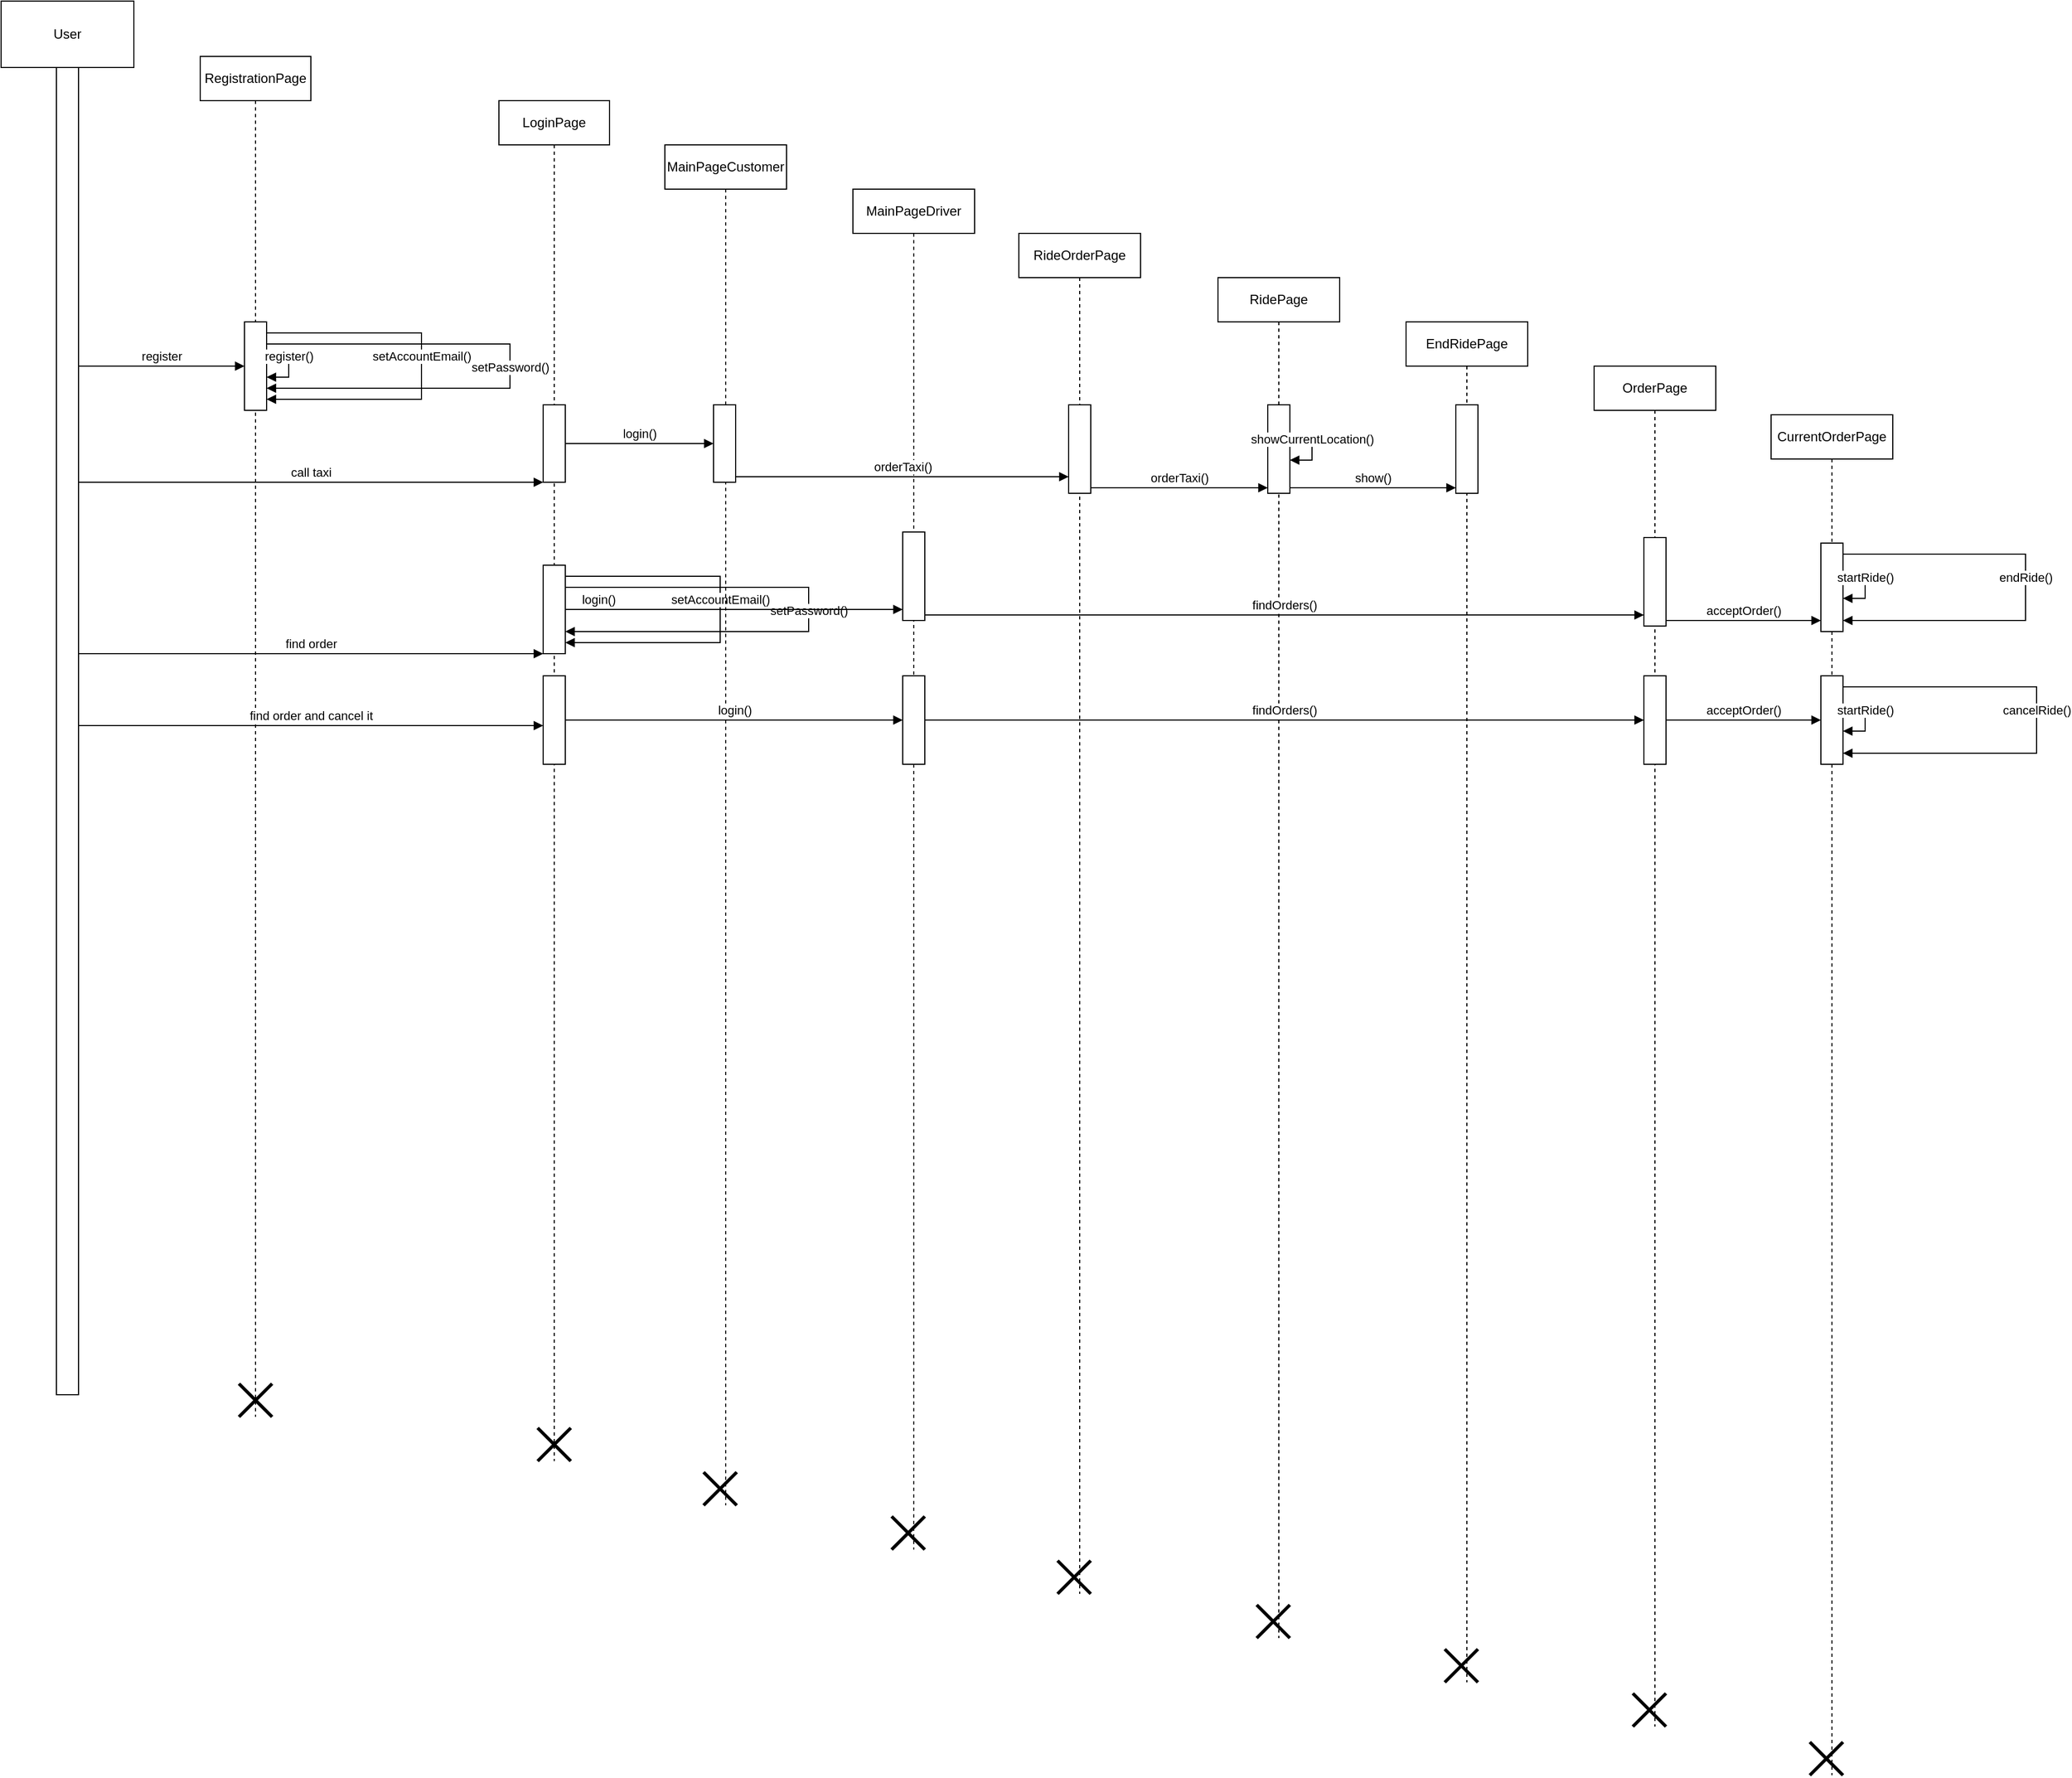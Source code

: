 <mxfile version="22.0.4" type="github">
  <diagram name="Страница — 1" id="l8LlNZg6rUj_ulNN_cUZ">
    <mxGraphModel dx="1657" dy="460" grid="1" gridSize="10" guides="1" tooltips="1" connect="1" arrows="1" fold="1" page="1" pageScale="1" pageWidth="827" pageHeight="1169" math="0" shadow="0">
      <root>
        <mxCell id="0" />
        <mxCell id="1" parent="0" />
        <mxCell id="eOe7ErlNW58BYiNXJ7lQ-5" value="" style="endArrow=none;dashed=1;html=1;rounded=0;" edge="1" parent="1">
          <mxGeometry width="50" height="50" relative="1" as="geometry">
            <mxPoint x="340" y="300" as="sourcePoint" />
            <mxPoint x="340" y="300" as="targetPoint" />
          </mxGeometry>
        </mxCell>
        <mxCell id="eOe7ErlNW58BYiNXJ7lQ-17" value="RegistrationPage" style="shape=umlLifeline;perimeter=lifelinePerimeter;whiteSpace=wrap;html=1;container=0;dropTarget=0;collapsible=0;recursiveResize=0;outlineConnect=0;portConstraint=eastwest;newEdgeStyle={&quot;edgeStyle&quot;:&quot;elbowEdgeStyle&quot;,&quot;elbow&quot;:&quot;vertical&quot;,&quot;curved&quot;:0,&quot;rounded&quot;:0};" vertex="1" parent="1">
          <mxGeometry x="40" y="200" width="100" height="1230" as="geometry" />
        </mxCell>
        <mxCell id="eOe7ErlNW58BYiNXJ7lQ-18" value="" style="html=1;points=[[0,0,0,0,5],[0,1,0,0,-5],[1,0,0,0,5],[1,1,0,0,-5]];perimeter=orthogonalPerimeter;outlineConnect=0;targetShapes=umlLifeline;portConstraint=eastwest;newEdgeStyle={&quot;curved&quot;:0,&quot;rounded&quot;:0};" vertex="1" parent="eOe7ErlNW58BYiNXJ7lQ-17">
          <mxGeometry x="40" y="240" width="20" height="80" as="geometry" />
        </mxCell>
        <mxCell id="eOe7ErlNW58BYiNXJ7lQ-19" value="" style="shape=umlDestroy;whiteSpace=wrap;html=1;strokeWidth=3;targetShapes=umlLifeline;" vertex="1" parent="eOe7ErlNW58BYiNXJ7lQ-17">
          <mxGeometry x="35" y="1200" width="30" height="30" as="geometry" />
        </mxCell>
        <mxCell id="eOe7ErlNW58BYiNXJ7lQ-31" value="register()" style="html=1;verticalAlign=bottom;endArrow=block;curved=0;rounded=0;" edge="1" parent="eOe7ErlNW58BYiNXJ7lQ-17" source="eOe7ErlNW58BYiNXJ7lQ-18" target="eOe7ErlNW58BYiNXJ7lQ-18">
          <mxGeometry width="80" relative="1" as="geometry">
            <mxPoint x="70" y="260" as="sourcePoint" />
            <mxPoint x="220" y="260" as="targetPoint" />
          </mxGeometry>
        </mxCell>
        <mxCell id="eOe7ErlNW58BYiNXJ7lQ-95" value="setAccountEmail()" style="html=1;verticalAlign=bottom;endArrow=block;curved=0;rounded=0;" edge="1" parent="eOe7ErlNW58BYiNXJ7lQ-17" source="eOe7ErlNW58BYiNXJ7lQ-18" target="eOe7ErlNW58BYiNXJ7lQ-18">
          <mxGeometry width="80" relative="1" as="geometry">
            <mxPoint x="60" y="240" as="sourcePoint" />
            <mxPoint x="210" y="240" as="targetPoint" />
            <Array as="points">
              <mxPoint x="200" y="250" />
              <mxPoint x="200" y="310" />
            </Array>
          </mxGeometry>
        </mxCell>
        <mxCell id="eOe7ErlNW58BYiNXJ7lQ-99" value="setPassword()" style="html=1;verticalAlign=bottom;endArrow=block;curved=0;rounded=0;" edge="1" parent="eOe7ErlNW58BYiNXJ7lQ-17" source="eOe7ErlNW58BYiNXJ7lQ-18" target="eOe7ErlNW58BYiNXJ7lQ-18">
          <mxGeometry x="0.042" width="80" relative="1" as="geometry">
            <mxPoint x="110" y="260" as="sourcePoint" />
            <mxPoint x="300" y="270" as="targetPoint" />
            <Array as="points">
              <mxPoint x="280" y="260" />
            </Array>
            <mxPoint as="offset" />
          </mxGeometry>
        </mxCell>
        <mxCell id="eOe7ErlNW58BYiNXJ7lQ-20" value="LoginPage" style="shape=umlLifeline;perimeter=lifelinePerimeter;whiteSpace=wrap;html=1;container=0;dropTarget=0;collapsible=0;recursiveResize=0;outlineConnect=0;portConstraint=eastwest;newEdgeStyle={&quot;edgeStyle&quot;:&quot;elbowEdgeStyle&quot;,&quot;elbow&quot;:&quot;vertical&quot;,&quot;curved&quot;:0,&quot;rounded&quot;:0};" vertex="1" parent="1">
          <mxGeometry x="310" y="240" width="100" height="1230" as="geometry" />
        </mxCell>
        <mxCell id="eOe7ErlNW58BYiNXJ7lQ-21" value="" style="html=1;points=[[0,0,0,0,5],[0,1,0,0,-5],[1,0,0,0,5],[1,1,0,0,-5]];perimeter=orthogonalPerimeter;outlineConnect=0;targetShapes=umlLifeline;portConstraint=eastwest;newEdgeStyle={&quot;curved&quot;:0,&quot;rounded&quot;:0};" vertex="1" parent="eOe7ErlNW58BYiNXJ7lQ-20">
          <mxGeometry x="40" y="275" width="20" height="70" as="geometry" />
        </mxCell>
        <mxCell id="eOe7ErlNW58BYiNXJ7lQ-22" value="" style="shape=umlDestroy;whiteSpace=wrap;html=1;strokeWidth=3;targetShapes=umlLifeline;" vertex="1" parent="eOe7ErlNW58BYiNXJ7lQ-20">
          <mxGeometry x="35" y="1200" width="30" height="30" as="geometry" />
        </mxCell>
        <mxCell id="eOe7ErlNW58BYiNXJ7lQ-74" value="" style="html=1;points=[[0,0,0,0,5],[0,1,0,0,-5],[1,0,0,0,5],[1,1,0,0,-5]];perimeter=orthogonalPerimeter;outlineConnect=0;targetShapes=umlLifeline;portConstraint=eastwest;newEdgeStyle={&quot;curved&quot;:0,&quot;rounded&quot;:0};" vertex="1" parent="eOe7ErlNW58BYiNXJ7lQ-20">
          <mxGeometry x="40" y="520" width="20" height="80" as="geometry" />
        </mxCell>
        <mxCell id="eOe7ErlNW58BYiNXJ7lQ-101" value="" style="html=1;points=[[0,0,0,0,5],[0,1,0,0,-5],[1,0,0,0,5],[1,1,0,0,-5]];perimeter=orthogonalPerimeter;outlineConnect=0;targetShapes=umlLifeline;portConstraint=eastwest;newEdgeStyle={&quot;curved&quot;:0,&quot;rounded&quot;:0};" vertex="1" parent="eOe7ErlNW58BYiNXJ7lQ-20">
          <mxGeometry x="40" y="420" width="20" height="80" as="geometry" />
        </mxCell>
        <mxCell id="eOe7ErlNW58BYiNXJ7lQ-103" value="setAccountEmail()" style="html=1;verticalAlign=bottom;endArrow=block;curved=0;rounded=0;" edge="1" parent="eOe7ErlNW58BYiNXJ7lQ-20" source="eOe7ErlNW58BYiNXJ7lQ-101" target="eOe7ErlNW58BYiNXJ7lQ-101">
          <mxGeometry width="80" relative="1" as="geometry">
            <mxPoint x="60" y="420" as="sourcePoint" />
            <mxPoint x="210" y="420" as="targetPoint" />
            <Array as="points">
              <mxPoint x="200" y="430" />
              <mxPoint x="200" y="490" />
            </Array>
            <mxPoint as="offset" />
          </mxGeometry>
        </mxCell>
        <mxCell id="eOe7ErlNW58BYiNXJ7lQ-104" value="setPassword()" style="html=1;verticalAlign=bottom;endArrow=block;curved=0;rounded=0;" edge="1" parent="eOe7ErlNW58BYiNXJ7lQ-20" source="eOe7ErlNW58BYiNXJ7lQ-101" target="eOe7ErlNW58BYiNXJ7lQ-101">
          <mxGeometry x="0.042" width="80" relative="1" as="geometry">
            <mxPoint x="110" y="440" as="sourcePoint" />
            <mxPoint x="300" y="450" as="targetPoint" />
            <Array as="points">
              <mxPoint x="280" y="440" />
            </Array>
            <mxPoint as="offset" />
          </mxGeometry>
        </mxCell>
        <mxCell id="eOe7ErlNW58BYiNXJ7lQ-23" value="MainPageCustomer" style="shape=umlLifeline;perimeter=lifelinePerimeter;whiteSpace=wrap;html=1;container=0;dropTarget=0;collapsible=0;recursiveResize=0;outlineConnect=0;portConstraint=eastwest;newEdgeStyle={&quot;edgeStyle&quot;:&quot;elbowEdgeStyle&quot;,&quot;elbow&quot;:&quot;vertical&quot;,&quot;curved&quot;:0,&quot;rounded&quot;:0};" vertex="1" parent="1">
          <mxGeometry x="460" y="280" width="110" height="1230" as="geometry" />
        </mxCell>
        <mxCell id="eOe7ErlNW58BYiNXJ7lQ-24" value="" style="html=1;points=[[0,0,0,0,5],[0,1,0,0,-5],[1,0,0,0,5],[1,1,0,0,-5]];perimeter=orthogonalPerimeter;outlineConnect=0;targetShapes=umlLifeline;portConstraint=eastwest;newEdgeStyle={&quot;curved&quot;:0,&quot;rounded&quot;:0};" vertex="1" parent="eOe7ErlNW58BYiNXJ7lQ-23">
          <mxGeometry x="44" y="235" width="20" height="70" as="geometry" />
        </mxCell>
        <mxCell id="eOe7ErlNW58BYiNXJ7lQ-25" value="" style="shape=umlDestroy;whiteSpace=wrap;html=1;strokeWidth=3;targetShapes=umlLifeline;" vertex="1" parent="eOe7ErlNW58BYiNXJ7lQ-23">
          <mxGeometry x="35" y="1200" width="30" height="30" as="geometry" />
        </mxCell>
        <mxCell id="eOe7ErlNW58BYiNXJ7lQ-28" value="" style="html=1;points=[[0,0,0,0,5],[0,1,0,0,-5],[1,0,0,0,5],[1,1,0,0,-5]];perimeter=orthogonalPerimeter;outlineConnect=0;targetShapes=umlLifeline;portConstraint=eastwest;newEdgeStyle={&quot;curved&quot;:0,&quot;rounded&quot;:0};" vertex="1" parent="1">
          <mxGeometry x="-90" y="200" width="20" height="1210" as="geometry" />
        </mxCell>
        <mxCell id="eOe7ErlNW58BYiNXJ7lQ-29" value="User" style="rounded=0;whiteSpace=wrap;html=1;" vertex="1" parent="1">
          <mxGeometry x="-140" y="150" width="120" height="60" as="geometry" />
        </mxCell>
        <mxCell id="eOe7ErlNW58BYiNXJ7lQ-30" value="register" style="html=1;verticalAlign=bottom;endArrow=block;curved=0;rounded=0;" edge="1" parent="1" target="eOe7ErlNW58BYiNXJ7lQ-18">
          <mxGeometry width="80" relative="1" as="geometry">
            <mxPoint x="-70" y="480" as="sourcePoint" />
            <mxPoint x="60" y="480" as="targetPoint" />
          </mxGeometry>
        </mxCell>
        <mxCell id="eOe7ErlNW58BYiNXJ7lQ-32" value="call taxi" style="html=1;verticalAlign=bottom;endArrow=block;curved=0;rounded=0;" edge="1" parent="1" source="eOe7ErlNW58BYiNXJ7lQ-28" target="eOe7ErlNW58BYiNXJ7lQ-21">
          <mxGeometry width="80" relative="1" as="geometry">
            <mxPoint x="-50" y="560" as="sourcePoint" />
            <mxPoint x="100" y="560" as="targetPoint" />
          </mxGeometry>
        </mxCell>
        <mxCell id="eOe7ErlNW58BYiNXJ7lQ-35" value="find order" style="html=1;verticalAlign=bottom;endArrow=block;curved=0;rounded=0;" edge="1" parent="1" source="eOe7ErlNW58BYiNXJ7lQ-28" target="eOe7ErlNW58BYiNXJ7lQ-101">
          <mxGeometry width="80" relative="1" as="geometry">
            <mxPoint x="-60" y="650" as="sourcePoint" />
            <mxPoint x="350" y="720" as="targetPoint" />
          </mxGeometry>
        </mxCell>
        <mxCell id="eOe7ErlNW58BYiNXJ7lQ-36" value="MainPageDriver" style="shape=umlLifeline;perimeter=lifelinePerimeter;whiteSpace=wrap;html=1;container=0;dropTarget=0;collapsible=0;recursiveResize=0;outlineConnect=0;portConstraint=eastwest;newEdgeStyle={&quot;edgeStyle&quot;:&quot;elbowEdgeStyle&quot;,&quot;elbow&quot;:&quot;vertical&quot;,&quot;curved&quot;:0,&quot;rounded&quot;:0};" vertex="1" parent="1">
          <mxGeometry x="630" y="320" width="110" height="1230" as="geometry" />
        </mxCell>
        <mxCell id="eOe7ErlNW58BYiNXJ7lQ-37" value="" style="html=1;points=[[0,0,0,0,5],[0,1,0,0,-5],[1,0,0,0,5],[1,1,0,0,-5]];perimeter=orthogonalPerimeter;outlineConnect=0;targetShapes=umlLifeline;portConstraint=eastwest;newEdgeStyle={&quot;curved&quot;:0,&quot;rounded&quot;:0};" vertex="1" parent="eOe7ErlNW58BYiNXJ7lQ-36">
          <mxGeometry x="45" y="310" width="20" height="80" as="geometry" />
        </mxCell>
        <mxCell id="eOe7ErlNW58BYiNXJ7lQ-38" value="" style="shape=umlDestroy;whiteSpace=wrap;html=1;strokeWidth=3;targetShapes=umlLifeline;" vertex="1" parent="eOe7ErlNW58BYiNXJ7lQ-36">
          <mxGeometry x="35" y="1200" width="30" height="30" as="geometry" />
        </mxCell>
        <mxCell id="eOe7ErlNW58BYiNXJ7lQ-75" value="" style="html=1;points=[[0,0,0,0,5],[0,1,0,0,-5],[1,0,0,0,5],[1,1,0,0,-5]];perimeter=orthogonalPerimeter;outlineConnect=0;targetShapes=umlLifeline;portConstraint=eastwest;newEdgeStyle={&quot;curved&quot;:0,&quot;rounded&quot;:0};" vertex="1" parent="eOe7ErlNW58BYiNXJ7lQ-36">
          <mxGeometry x="45" y="440" width="20" height="80" as="geometry" />
        </mxCell>
        <mxCell id="eOe7ErlNW58BYiNXJ7lQ-47" value="orderTaxi()" style="html=1;verticalAlign=bottom;endArrow=block;curved=0;rounded=0;exitX=1;exitY=1;exitDx=0;exitDy=-5;exitPerimeter=0;" edge="1" parent="1" source="eOe7ErlNW58BYiNXJ7lQ-24" target="eOe7ErlNW58BYiNXJ7lQ-49">
          <mxGeometry width="80" relative="1" as="geometry">
            <mxPoint x="261" y="710" as="sourcePoint" />
            <mxPoint x="566" y="710" as="targetPoint" />
          </mxGeometry>
        </mxCell>
        <mxCell id="eOe7ErlNW58BYiNXJ7lQ-48" value="RideOrderPage" style="shape=umlLifeline;perimeter=lifelinePerimeter;whiteSpace=wrap;html=1;container=0;dropTarget=0;collapsible=0;recursiveResize=0;outlineConnect=0;portConstraint=eastwest;newEdgeStyle={&quot;edgeStyle&quot;:&quot;elbowEdgeStyle&quot;,&quot;elbow&quot;:&quot;vertical&quot;,&quot;curved&quot;:0,&quot;rounded&quot;:0};" vertex="1" parent="1">
          <mxGeometry x="780" y="360" width="110" height="1230" as="geometry" />
        </mxCell>
        <mxCell id="eOe7ErlNW58BYiNXJ7lQ-49" value="" style="html=1;points=[[0,0,0,0,5],[0,1,0,0,-5],[1,0,0,0,5],[1,1,0,0,-5]];perimeter=orthogonalPerimeter;outlineConnect=0;targetShapes=umlLifeline;portConstraint=eastwest;newEdgeStyle={&quot;curved&quot;:0,&quot;rounded&quot;:0};" vertex="1" parent="eOe7ErlNW58BYiNXJ7lQ-48">
          <mxGeometry x="45" y="155" width="20" height="80" as="geometry" />
        </mxCell>
        <mxCell id="eOe7ErlNW58BYiNXJ7lQ-50" value="" style="shape=umlDestroy;whiteSpace=wrap;html=1;strokeWidth=3;targetShapes=umlLifeline;" vertex="1" parent="eOe7ErlNW58BYiNXJ7lQ-48">
          <mxGeometry x="35" y="1200" width="30" height="30" as="geometry" />
        </mxCell>
        <mxCell id="eOe7ErlNW58BYiNXJ7lQ-51" value="RidePage" style="shape=umlLifeline;perimeter=lifelinePerimeter;whiteSpace=wrap;html=1;container=0;dropTarget=0;collapsible=0;recursiveResize=0;outlineConnect=0;portConstraint=eastwest;newEdgeStyle={&quot;edgeStyle&quot;:&quot;elbowEdgeStyle&quot;,&quot;elbow&quot;:&quot;vertical&quot;,&quot;curved&quot;:0,&quot;rounded&quot;:0};" vertex="1" parent="1">
          <mxGeometry x="960" y="400" width="110" height="1230" as="geometry" />
        </mxCell>
        <mxCell id="eOe7ErlNW58BYiNXJ7lQ-52" value="" style="html=1;points=[[0,0,0,0,5],[0,1,0,0,-5],[1,0,0,0,5],[1,1,0,0,-5]];perimeter=orthogonalPerimeter;outlineConnect=0;targetShapes=umlLifeline;portConstraint=eastwest;newEdgeStyle={&quot;curved&quot;:0,&quot;rounded&quot;:0};" vertex="1" parent="eOe7ErlNW58BYiNXJ7lQ-51">
          <mxGeometry x="45" y="115" width="20" height="80" as="geometry" />
        </mxCell>
        <mxCell id="eOe7ErlNW58BYiNXJ7lQ-53" value="" style="shape=umlDestroy;whiteSpace=wrap;html=1;strokeWidth=3;targetShapes=umlLifeline;" vertex="1" parent="eOe7ErlNW58BYiNXJ7lQ-51">
          <mxGeometry x="35" y="1200" width="30" height="30" as="geometry" />
        </mxCell>
        <mxCell id="eOe7ErlNW58BYiNXJ7lQ-60" value="showCurrentLocation()" style="html=1;verticalAlign=bottom;endArrow=block;curved=0;rounded=0;" edge="1" parent="eOe7ErlNW58BYiNXJ7lQ-51" source="eOe7ErlNW58BYiNXJ7lQ-52" target="eOe7ErlNW58BYiNXJ7lQ-52">
          <mxGeometry width="80" relative="1" as="geometry">
            <mxPoint x="80" y="270" as="sourcePoint" />
            <mxPoint x="225" y="270" as="targetPoint" />
          </mxGeometry>
        </mxCell>
        <mxCell id="eOe7ErlNW58BYiNXJ7lQ-54" value="EndRidePage" style="shape=umlLifeline;perimeter=lifelinePerimeter;whiteSpace=wrap;html=1;container=0;dropTarget=0;collapsible=0;recursiveResize=0;outlineConnect=0;portConstraint=eastwest;newEdgeStyle={&quot;edgeStyle&quot;:&quot;elbowEdgeStyle&quot;,&quot;elbow&quot;:&quot;vertical&quot;,&quot;curved&quot;:0,&quot;rounded&quot;:0};" vertex="1" parent="1">
          <mxGeometry x="1130" y="440" width="110" height="1230" as="geometry" />
        </mxCell>
        <mxCell id="eOe7ErlNW58BYiNXJ7lQ-55" value="" style="html=1;points=[[0,0,0,0,5],[0,1,0,0,-5],[1,0,0,0,5],[1,1,0,0,-5]];perimeter=orthogonalPerimeter;outlineConnect=0;targetShapes=umlLifeline;portConstraint=eastwest;newEdgeStyle={&quot;curved&quot;:0,&quot;rounded&quot;:0};" vertex="1" parent="eOe7ErlNW58BYiNXJ7lQ-54">
          <mxGeometry x="45" y="75" width="20" height="80" as="geometry" />
        </mxCell>
        <mxCell id="eOe7ErlNW58BYiNXJ7lQ-56" value="" style="shape=umlDestroy;whiteSpace=wrap;html=1;strokeWidth=3;targetShapes=umlLifeline;" vertex="1" parent="eOe7ErlNW58BYiNXJ7lQ-54">
          <mxGeometry x="35" y="1200" width="30" height="30" as="geometry" />
        </mxCell>
        <mxCell id="eOe7ErlNW58BYiNXJ7lQ-58" value="orderTaxi()" style="html=1;verticalAlign=bottom;endArrow=block;curved=0;rounded=0;exitX=1;exitY=1;exitDx=0;exitDy=-5;exitPerimeter=0;entryX=0;entryY=1;entryDx=0;entryDy=-5;entryPerimeter=0;" edge="1" parent="1" source="eOe7ErlNW58BYiNXJ7lQ-49" target="eOe7ErlNW58BYiNXJ7lQ-52">
          <mxGeometry width="80" relative="1" as="geometry">
            <mxPoint x="750" y="710" as="sourcePoint" />
            <mxPoint x="885" y="710" as="targetPoint" />
          </mxGeometry>
        </mxCell>
        <mxCell id="eOe7ErlNW58BYiNXJ7lQ-61" value="show()" style="html=1;verticalAlign=bottom;endArrow=block;curved=0;rounded=0;exitX=1;exitY=1;exitDx=0;exitDy=-5;exitPerimeter=0;" edge="1" parent="1" source="eOe7ErlNW58BYiNXJ7lQ-52" target="eOe7ErlNW58BYiNXJ7lQ-55">
          <mxGeometry width="80" relative="1" as="geometry">
            <mxPoint x="930" y="730" as="sourcePoint" />
            <mxPoint x="1075" y="730" as="targetPoint" />
          </mxGeometry>
        </mxCell>
        <mxCell id="eOe7ErlNW58BYiNXJ7lQ-63" value="findOrders()" style="html=1;verticalAlign=bottom;endArrow=block;curved=0;rounded=0;exitX=1;exitY=1;exitDx=0;exitDy=-5;exitPerimeter=0;" edge="1" parent="1" source="eOe7ErlNW58BYiNXJ7lQ-37" target="eOe7ErlNW58BYiNXJ7lQ-66">
          <mxGeometry width="80" relative="1" as="geometry">
            <mxPoint x="610" y="710" as="sourcePoint" />
            <mxPoint x="725" y="715" as="targetPoint" />
          </mxGeometry>
        </mxCell>
        <mxCell id="eOe7ErlNW58BYiNXJ7lQ-65" value="OrderPage" style="shape=umlLifeline;perimeter=lifelinePerimeter;whiteSpace=wrap;html=1;container=0;dropTarget=0;collapsible=0;recursiveResize=0;outlineConnect=0;portConstraint=eastwest;newEdgeStyle={&quot;edgeStyle&quot;:&quot;elbowEdgeStyle&quot;,&quot;elbow&quot;:&quot;vertical&quot;,&quot;curved&quot;:0,&quot;rounded&quot;:0};" vertex="1" parent="1">
          <mxGeometry x="1300" y="480" width="110" height="1230" as="geometry" />
        </mxCell>
        <mxCell id="eOe7ErlNW58BYiNXJ7lQ-66" value="" style="html=1;points=[[0,0,0,0,5],[0,1,0,0,-5],[1,0,0,0,5],[1,1,0,0,-5]];perimeter=orthogonalPerimeter;outlineConnect=0;targetShapes=umlLifeline;portConstraint=eastwest;newEdgeStyle={&quot;curved&quot;:0,&quot;rounded&quot;:0};" vertex="1" parent="eOe7ErlNW58BYiNXJ7lQ-65">
          <mxGeometry x="45" y="155" width="20" height="80" as="geometry" />
        </mxCell>
        <mxCell id="eOe7ErlNW58BYiNXJ7lQ-67" value="" style="shape=umlDestroy;whiteSpace=wrap;html=1;strokeWidth=3;targetShapes=umlLifeline;" vertex="1" parent="eOe7ErlNW58BYiNXJ7lQ-65">
          <mxGeometry x="35" y="1200" width="30" height="30" as="geometry" />
        </mxCell>
        <mxCell id="eOe7ErlNW58BYiNXJ7lQ-76" value="" style="html=1;points=[[0,0,0,0,5],[0,1,0,0,-5],[1,0,0,0,5],[1,1,0,0,-5]];perimeter=orthogonalPerimeter;outlineConnect=0;targetShapes=umlLifeline;portConstraint=eastwest;newEdgeStyle={&quot;curved&quot;:0,&quot;rounded&quot;:0};" vertex="1" parent="eOe7ErlNW58BYiNXJ7lQ-65">
          <mxGeometry x="45" y="280" width="20" height="80" as="geometry" />
        </mxCell>
        <mxCell id="eOe7ErlNW58BYiNXJ7lQ-69" value="CurrentOrderPage" style="shape=umlLifeline;perimeter=lifelinePerimeter;whiteSpace=wrap;html=1;container=0;dropTarget=0;collapsible=0;recursiveResize=0;outlineConnect=0;portConstraint=eastwest;newEdgeStyle={&quot;edgeStyle&quot;:&quot;elbowEdgeStyle&quot;,&quot;elbow&quot;:&quot;vertical&quot;,&quot;curved&quot;:0,&quot;rounded&quot;:0};" vertex="1" parent="1">
          <mxGeometry x="1460" y="524" width="110" height="1230" as="geometry" />
        </mxCell>
        <mxCell id="eOe7ErlNW58BYiNXJ7lQ-70" value="" style="html=1;points=[[0,0,0,0,5],[0,1,0,0,-5],[1,0,0,0,5],[1,1,0,0,-5]];perimeter=orthogonalPerimeter;outlineConnect=0;targetShapes=umlLifeline;portConstraint=eastwest;newEdgeStyle={&quot;curved&quot;:0,&quot;rounded&quot;:0};" vertex="1" parent="eOe7ErlNW58BYiNXJ7lQ-69">
          <mxGeometry x="45" y="116" width="20" height="80" as="geometry" />
        </mxCell>
        <mxCell id="eOe7ErlNW58BYiNXJ7lQ-71" value="" style="shape=umlDestroy;whiteSpace=wrap;html=1;strokeWidth=3;targetShapes=umlLifeline;" vertex="1" parent="eOe7ErlNW58BYiNXJ7lQ-69">
          <mxGeometry x="35" y="1200" width="30" height="30" as="geometry" />
        </mxCell>
        <mxCell id="eOe7ErlNW58BYiNXJ7lQ-77" value="" style="html=1;points=[[0,0,0,0,5],[0,1,0,0,-5],[1,0,0,0,5],[1,1,0,0,-5]];perimeter=orthogonalPerimeter;outlineConnect=0;targetShapes=umlLifeline;portConstraint=eastwest;newEdgeStyle={&quot;curved&quot;:0,&quot;rounded&quot;:0};" vertex="1" parent="eOe7ErlNW58BYiNXJ7lQ-69">
          <mxGeometry x="45" y="236" width="20" height="80" as="geometry" />
        </mxCell>
        <mxCell id="eOe7ErlNW58BYiNXJ7lQ-79" value="startRide()" style="html=1;verticalAlign=bottom;endArrow=block;curved=0;rounded=0;" edge="1" parent="eOe7ErlNW58BYiNXJ7lQ-69" source="eOe7ErlNW58BYiNXJ7lQ-70" target="eOe7ErlNW58BYiNXJ7lQ-70">
          <mxGeometry width="80" relative="1" as="geometry">
            <mxPoint x="70" y="186" as="sourcePoint" />
            <mxPoint x="210" y="186" as="targetPoint" />
          </mxGeometry>
        </mxCell>
        <mxCell id="eOe7ErlNW58BYiNXJ7lQ-88" value="startRide()" style="html=1;verticalAlign=bottom;endArrow=block;curved=0;rounded=0;" edge="1" parent="eOe7ErlNW58BYiNXJ7lQ-69" source="eOe7ErlNW58BYiNXJ7lQ-77" target="eOe7ErlNW58BYiNXJ7lQ-77">
          <mxGeometry width="80" relative="1" as="geometry">
            <mxPoint x="100" y="266" as="sourcePoint" />
            <mxPoint x="240" y="266" as="targetPoint" />
          </mxGeometry>
        </mxCell>
        <mxCell id="eOe7ErlNW58BYiNXJ7lQ-90" value="cancelRide()" style="html=1;verticalAlign=bottom;endArrow=block;curved=0;rounded=0;" edge="1" parent="eOe7ErlNW58BYiNXJ7lQ-69" source="eOe7ErlNW58BYiNXJ7lQ-77" target="eOe7ErlNW58BYiNXJ7lQ-77">
          <mxGeometry width="80" relative="1" as="geometry">
            <mxPoint x="110" y="246" as="sourcePoint" />
            <mxPoint x="250" y="246" as="targetPoint" />
            <Array as="points">
              <mxPoint x="240" y="246" />
              <mxPoint x="240" y="306" />
            </Array>
          </mxGeometry>
        </mxCell>
        <mxCell id="eOe7ErlNW58BYiNXJ7lQ-92" value="endRide()" style="html=1;verticalAlign=bottom;endArrow=block;curved=0;rounded=0;" edge="1" parent="eOe7ErlNW58BYiNXJ7lQ-69" source="eOe7ErlNW58BYiNXJ7lQ-70" target="eOe7ErlNW58BYiNXJ7lQ-70">
          <mxGeometry width="80" relative="1" as="geometry">
            <mxPoint x="90" y="126" as="sourcePoint" />
            <mxPoint x="230" y="126" as="targetPoint" />
            <Array as="points">
              <mxPoint x="230" y="126" />
              <mxPoint x="230" y="166" />
              <mxPoint x="230" y="186" />
            </Array>
          </mxGeometry>
        </mxCell>
        <mxCell id="eOe7ErlNW58BYiNXJ7lQ-72" value="acceptOrder()" style="html=1;verticalAlign=bottom;endArrow=block;curved=0;rounded=0;exitX=1;exitY=1;exitDx=0;exitDy=-5;exitPerimeter=0;" edge="1" parent="1" source="eOe7ErlNW58BYiNXJ7lQ-66" target="eOe7ErlNW58BYiNXJ7lQ-70">
          <mxGeometry width="80" relative="1" as="geometry">
            <mxPoint x="1240" y="710" as="sourcePoint" />
            <mxPoint x="1370" y="710" as="targetPoint" />
          </mxGeometry>
        </mxCell>
        <mxCell id="eOe7ErlNW58BYiNXJ7lQ-34" value="login()" style="html=1;verticalAlign=bottom;endArrow=block;curved=0;rounded=0;" edge="1" parent="1" source="eOe7ErlNW58BYiNXJ7lQ-21" target="eOe7ErlNW58BYiNXJ7lQ-24">
          <mxGeometry width="80" relative="1" as="geometry">
            <mxPoint x="255" y="580" as="sourcePoint" />
            <mxPoint x="565" y="580" as="targetPoint" />
          </mxGeometry>
        </mxCell>
        <mxCell id="eOe7ErlNW58BYiNXJ7lQ-45" value="login()" style="html=1;verticalAlign=bottom;endArrow=block;curved=0;rounded=0;" edge="1" parent="1" source="eOe7ErlNW58BYiNXJ7lQ-101" target="eOe7ErlNW58BYiNXJ7lQ-37">
          <mxGeometry x="-0.803" width="80" relative="1" as="geometry">
            <mxPoint x="370" y="680" as="sourcePoint" />
            <mxPoint x="565" y="725" as="targetPoint" />
            <mxPoint as="offset" />
          </mxGeometry>
        </mxCell>
        <mxCell id="eOe7ErlNW58BYiNXJ7lQ-78" value="find order and cancel it" style="html=1;verticalAlign=bottom;endArrow=block;curved=0;rounded=0;" edge="1" parent="1" source="eOe7ErlNW58BYiNXJ7lQ-28" target="eOe7ErlNW58BYiNXJ7lQ-74">
          <mxGeometry width="80" relative="1" as="geometry">
            <mxPoint x="-65" y="814.71" as="sourcePoint" />
            <mxPoint x="245" y="814.71" as="targetPoint" />
          </mxGeometry>
        </mxCell>
        <mxCell id="eOe7ErlNW58BYiNXJ7lQ-84" value="login()" style="html=1;verticalAlign=bottom;endArrow=block;curved=0;rounded=0;" edge="1" parent="1" source="eOe7ErlNW58BYiNXJ7lQ-74" target="eOe7ErlNW58BYiNXJ7lQ-75">
          <mxGeometry width="80" relative="1" as="geometry">
            <mxPoint x="270" y="840" as="sourcePoint" />
            <mxPoint x="575" y="840" as="targetPoint" />
          </mxGeometry>
        </mxCell>
        <mxCell id="eOe7ErlNW58BYiNXJ7lQ-85" value="findOrders()" style="html=1;verticalAlign=bottom;endArrow=block;curved=0;rounded=0;" edge="1" parent="1" source="eOe7ErlNW58BYiNXJ7lQ-75" target="eOe7ErlNW58BYiNXJ7lQ-76">
          <mxGeometry width="80" relative="1" as="geometry">
            <mxPoint x="610" y="804.58" as="sourcePoint" />
            <mxPoint x="1230" y="804.58" as="targetPoint" />
          </mxGeometry>
        </mxCell>
        <mxCell id="eOe7ErlNW58BYiNXJ7lQ-86" value="acceptOrder()" style="html=1;verticalAlign=bottom;endArrow=block;curved=0;rounded=0;" edge="1" parent="1" source="eOe7ErlNW58BYiNXJ7lQ-76" target="eOe7ErlNW58BYiNXJ7lQ-77">
          <mxGeometry width="80" relative="1" as="geometry">
            <mxPoint x="1270" y="804.58" as="sourcePoint" />
            <mxPoint x="1410" y="804.58" as="targetPoint" />
          </mxGeometry>
        </mxCell>
      </root>
    </mxGraphModel>
  </diagram>
</mxfile>
